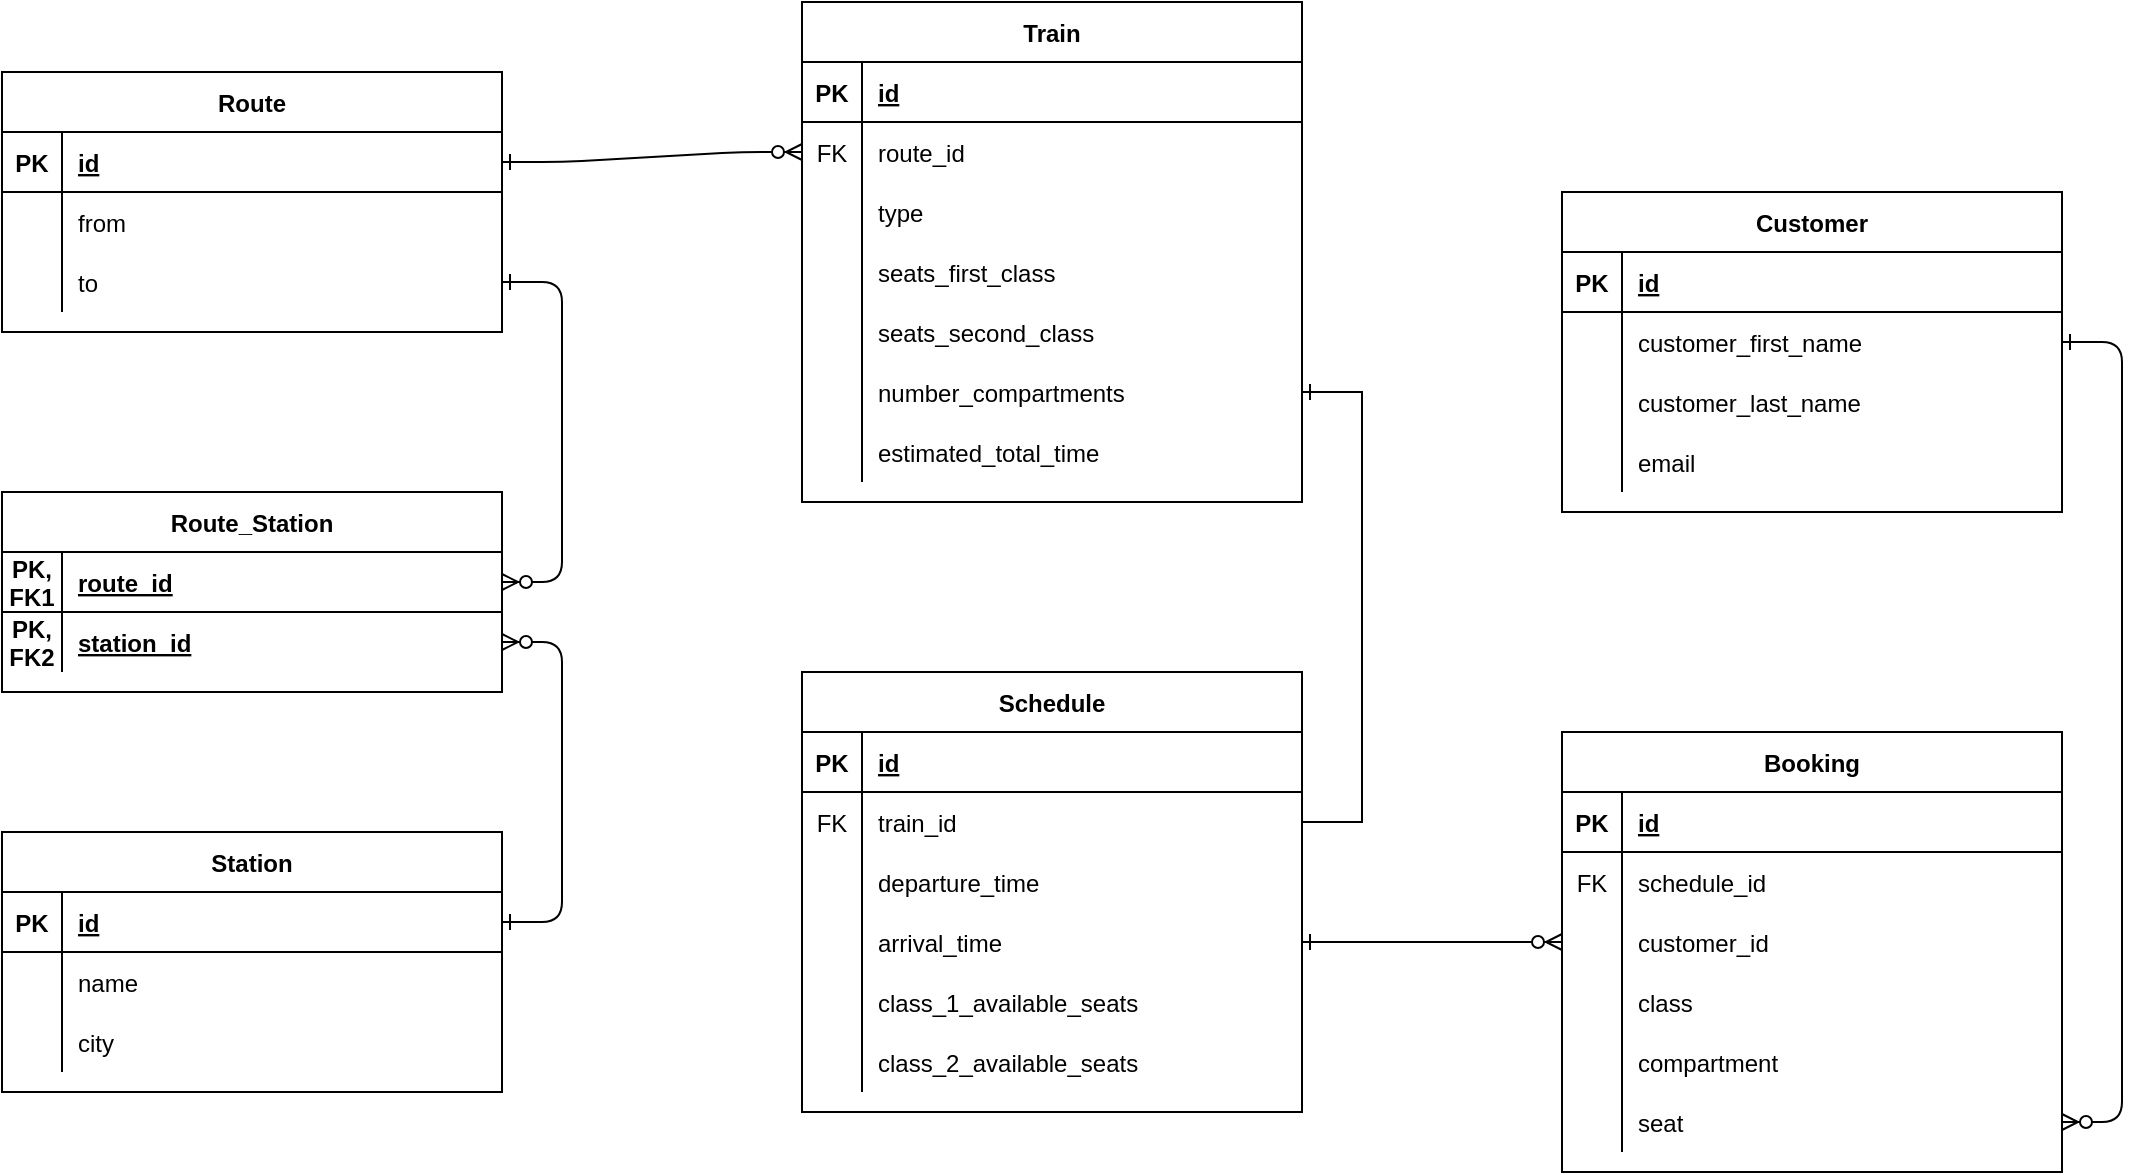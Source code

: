 <mxfile version="20.7.4" type="github">
  <diagram id="R2lEEEUBdFMjLlhIrx00" name="Page-1">
    <mxGraphModel dx="1050" dy="549" grid="1" gridSize="10" guides="1" tooltips="1" connect="1" arrows="1" fold="1" page="1" pageScale="1" pageWidth="850" pageHeight="1100" math="0" shadow="0" extFonts="Permanent Marker^https://fonts.googleapis.com/css?family=Permanent+Marker">
      <root>
        <mxCell id="0" />
        <mxCell id="1" parent="0" />
        <mxCell id="nPK6bukT2_QKHoeVYkHg-1" value="Schedule" style="shape=table;startSize=30;container=1;collapsible=1;childLayout=tableLayout;fixedRows=1;rowLines=0;fontStyle=1;align=center;resizeLast=1;" parent="1" vertex="1">
          <mxGeometry x="620" y="450" width="250" height="220" as="geometry" />
        </mxCell>
        <mxCell id="nPK6bukT2_QKHoeVYkHg-2" value="" style="shape=partialRectangle;collapsible=0;dropTarget=0;pointerEvents=0;fillColor=none;points=[[0,0.5],[1,0.5]];portConstraint=eastwest;top=0;left=0;right=0;bottom=1;" parent="nPK6bukT2_QKHoeVYkHg-1" vertex="1">
          <mxGeometry y="30" width="250" height="30" as="geometry" />
        </mxCell>
        <mxCell id="nPK6bukT2_QKHoeVYkHg-3" value="PK" style="shape=partialRectangle;overflow=hidden;connectable=0;fillColor=none;top=0;left=0;bottom=0;right=0;fontStyle=1;" parent="nPK6bukT2_QKHoeVYkHg-2" vertex="1">
          <mxGeometry width="30" height="30" as="geometry">
            <mxRectangle width="30" height="30" as="alternateBounds" />
          </mxGeometry>
        </mxCell>
        <mxCell id="nPK6bukT2_QKHoeVYkHg-4" value="id" style="shape=partialRectangle;overflow=hidden;connectable=0;fillColor=none;top=0;left=0;bottom=0;right=0;align=left;spacingLeft=6;fontStyle=5;" parent="nPK6bukT2_QKHoeVYkHg-2" vertex="1">
          <mxGeometry x="30" width="220" height="30" as="geometry">
            <mxRectangle width="220" height="30" as="alternateBounds" />
          </mxGeometry>
        </mxCell>
        <mxCell id="nPK6bukT2_QKHoeVYkHg-5" value="" style="shape=partialRectangle;collapsible=0;dropTarget=0;pointerEvents=0;fillColor=none;points=[[0,0.5],[1,0.5]];portConstraint=eastwest;top=0;left=0;right=0;bottom=0;" parent="nPK6bukT2_QKHoeVYkHg-1" vertex="1">
          <mxGeometry y="60" width="250" height="30" as="geometry" />
        </mxCell>
        <mxCell id="nPK6bukT2_QKHoeVYkHg-6" value="FK" style="shape=partialRectangle;overflow=hidden;connectable=0;fillColor=none;top=0;left=0;bottom=0;right=0;" parent="nPK6bukT2_QKHoeVYkHg-5" vertex="1">
          <mxGeometry width="30" height="30" as="geometry">
            <mxRectangle width="30" height="30" as="alternateBounds" />
          </mxGeometry>
        </mxCell>
        <mxCell id="nPK6bukT2_QKHoeVYkHg-7" value="train_id" style="shape=partialRectangle;overflow=hidden;connectable=0;fillColor=none;top=0;left=0;bottom=0;right=0;align=left;spacingLeft=6;" parent="nPK6bukT2_QKHoeVYkHg-5" vertex="1">
          <mxGeometry x="30" width="220" height="30" as="geometry">
            <mxRectangle width="220" height="30" as="alternateBounds" />
          </mxGeometry>
        </mxCell>
        <mxCell id="nPK6bukT2_QKHoeVYkHg-125" value="" style="shape=partialRectangle;collapsible=0;dropTarget=0;pointerEvents=0;fillColor=none;points=[[0,0.5],[1,0.5]];portConstraint=eastwest;top=0;left=0;right=0;bottom=0;" parent="nPK6bukT2_QKHoeVYkHg-1" vertex="1">
          <mxGeometry y="90" width="250" height="30" as="geometry" />
        </mxCell>
        <mxCell id="nPK6bukT2_QKHoeVYkHg-126" value="" style="shape=partialRectangle;overflow=hidden;connectable=0;fillColor=none;top=0;left=0;bottom=0;right=0;" parent="nPK6bukT2_QKHoeVYkHg-125" vertex="1">
          <mxGeometry width="30" height="30" as="geometry">
            <mxRectangle width="30" height="30" as="alternateBounds" />
          </mxGeometry>
        </mxCell>
        <mxCell id="nPK6bukT2_QKHoeVYkHg-127" value="departure_time" style="shape=partialRectangle;overflow=hidden;connectable=0;fillColor=none;top=0;left=0;bottom=0;right=0;align=left;spacingLeft=6;" parent="nPK6bukT2_QKHoeVYkHg-125" vertex="1">
          <mxGeometry x="30" width="220" height="30" as="geometry">
            <mxRectangle width="220" height="30" as="alternateBounds" />
          </mxGeometry>
        </mxCell>
        <mxCell id="nPK6bukT2_QKHoeVYkHg-122" value="" style="shape=partialRectangle;collapsible=0;dropTarget=0;pointerEvents=0;fillColor=none;points=[[0,0.5],[1,0.5]];portConstraint=eastwest;top=0;left=0;right=0;bottom=0;" parent="nPK6bukT2_QKHoeVYkHg-1" vertex="1">
          <mxGeometry y="120" width="250" height="30" as="geometry" />
        </mxCell>
        <mxCell id="nPK6bukT2_QKHoeVYkHg-123" value="" style="shape=partialRectangle;overflow=hidden;connectable=0;fillColor=none;top=0;left=0;bottom=0;right=0;" parent="nPK6bukT2_QKHoeVYkHg-122" vertex="1">
          <mxGeometry width="30" height="30" as="geometry">
            <mxRectangle width="30" height="30" as="alternateBounds" />
          </mxGeometry>
        </mxCell>
        <mxCell id="nPK6bukT2_QKHoeVYkHg-124" value="arrival_time" style="shape=partialRectangle;overflow=hidden;connectable=0;fillColor=none;top=0;left=0;bottom=0;right=0;align=left;spacingLeft=6;" parent="nPK6bukT2_QKHoeVYkHg-122" vertex="1">
          <mxGeometry x="30" width="220" height="30" as="geometry">
            <mxRectangle width="220" height="30" as="alternateBounds" />
          </mxGeometry>
        </mxCell>
        <mxCell id="nPK6bukT2_QKHoeVYkHg-129" value="" style="shape=partialRectangle;collapsible=0;dropTarget=0;pointerEvents=0;fillColor=none;points=[[0,0.5],[1,0.5]];portConstraint=eastwest;top=0;left=0;right=0;bottom=0;" parent="nPK6bukT2_QKHoeVYkHg-1" vertex="1">
          <mxGeometry y="150" width="250" height="30" as="geometry" />
        </mxCell>
        <mxCell id="nPK6bukT2_QKHoeVYkHg-130" value="" style="shape=partialRectangle;overflow=hidden;connectable=0;fillColor=none;top=0;left=0;bottom=0;right=0;" parent="nPK6bukT2_QKHoeVYkHg-129" vertex="1">
          <mxGeometry width="30" height="30" as="geometry">
            <mxRectangle width="30" height="30" as="alternateBounds" />
          </mxGeometry>
        </mxCell>
        <mxCell id="nPK6bukT2_QKHoeVYkHg-131" value="class_1_available_seats" style="shape=partialRectangle;overflow=hidden;connectable=0;fillColor=none;top=0;left=0;bottom=0;right=0;align=left;spacingLeft=6;" parent="nPK6bukT2_QKHoeVYkHg-129" vertex="1">
          <mxGeometry x="30" width="220" height="30" as="geometry">
            <mxRectangle width="220" height="30" as="alternateBounds" />
          </mxGeometry>
        </mxCell>
        <mxCell id="EpAUpDPQLm5lYBn9mKti-73" value="" style="shape=partialRectangle;collapsible=0;dropTarget=0;pointerEvents=0;fillColor=none;points=[[0,0.5],[1,0.5]];portConstraint=eastwest;top=0;left=0;right=0;bottom=0;" parent="nPK6bukT2_QKHoeVYkHg-1" vertex="1">
          <mxGeometry y="180" width="250" height="30" as="geometry" />
        </mxCell>
        <mxCell id="EpAUpDPQLm5lYBn9mKti-74" value="" style="shape=partialRectangle;overflow=hidden;connectable=0;fillColor=none;top=0;left=0;bottom=0;right=0;" parent="EpAUpDPQLm5lYBn9mKti-73" vertex="1">
          <mxGeometry width="30" height="30" as="geometry">
            <mxRectangle width="30" height="30" as="alternateBounds" />
          </mxGeometry>
        </mxCell>
        <mxCell id="EpAUpDPQLm5lYBn9mKti-75" value="class_2_available_seats" style="shape=partialRectangle;overflow=hidden;connectable=0;fillColor=none;top=0;left=0;bottom=0;right=0;align=left;spacingLeft=6;" parent="EpAUpDPQLm5lYBn9mKti-73" vertex="1">
          <mxGeometry x="30" width="220" height="30" as="geometry">
            <mxRectangle width="220" height="30" as="alternateBounds" />
          </mxGeometry>
        </mxCell>
        <mxCell id="nPK6bukT2_QKHoeVYkHg-21" value="Station" style="shape=table;startSize=30;container=1;collapsible=1;childLayout=tableLayout;fixedRows=1;rowLines=0;fontStyle=1;align=center;resizeLast=1;" parent="1" vertex="1">
          <mxGeometry x="220" y="530" width="250" height="130" as="geometry" />
        </mxCell>
        <mxCell id="nPK6bukT2_QKHoeVYkHg-22" value="" style="shape=partialRectangle;collapsible=0;dropTarget=0;pointerEvents=0;fillColor=none;points=[[0,0.5],[1,0.5]];portConstraint=eastwest;top=0;left=0;right=0;bottom=1;" parent="nPK6bukT2_QKHoeVYkHg-21" vertex="1">
          <mxGeometry y="30" width="250" height="30" as="geometry" />
        </mxCell>
        <mxCell id="nPK6bukT2_QKHoeVYkHg-23" value="PK" style="shape=partialRectangle;overflow=hidden;connectable=0;fillColor=none;top=0;left=0;bottom=0;right=0;fontStyle=1;" parent="nPK6bukT2_QKHoeVYkHg-22" vertex="1">
          <mxGeometry width="30" height="30" as="geometry">
            <mxRectangle width="30" height="30" as="alternateBounds" />
          </mxGeometry>
        </mxCell>
        <mxCell id="nPK6bukT2_QKHoeVYkHg-24" value="id" style="shape=partialRectangle;overflow=hidden;connectable=0;fillColor=none;top=0;left=0;bottom=0;right=0;align=left;spacingLeft=6;fontStyle=5;" parent="nPK6bukT2_QKHoeVYkHg-22" vertex="1">
          <mxGeometry x="30" width="220" height="30" as="geometry">
            <mxRectangle width="220" height="30" as="alternateBounds" />
          </mxGeometry>
        </mxCell>
        <mxCell id="nPK6bukT2_QKHoeVYkHg-25" value="" style="shape=partialRectangle;collapsible=0;dropTarget=0;pointerEvents=0;fillColor=none;points=[[0,0.5],[1,0.5]];portConstraint=eastwest;top=0;left=0;right=0;bottom=0;" parent="nPK6bukT2_QKHoeVYkHg-21" vertex="1">
          <mxGeometry y="60" width="250" height="30" as="geometry" />
        </mxCell>
        <mxCell id="nPK6bukT2_QKHoeVYkHg-26" value="" style="shape=partialRectangle;overflow=hidden;connectable=0;fillColor=none;top=0;left=0;bottom=0;right=0;" parent="nPK6bukT2_QKHoeVYkHg-25" vertex="1">
          <mxGeometry width="30" height="30" as="geometry">
            <mxRectangle width="30" height="30" as="alternateBounds" />
          </mxGeometry>
        </mxCell>
        <mxCell id="nPK6bukT2_QKHoeVYkHg-27" value="name" style="shape=partialRectangle;overflow=hidden;connectable=0;fillColor=none;top=0;left=0;bottom=0;right=0;align=left;spacingLeft=6;" parent="nPK6bukT2_QKHoeVYkHg-25" vertex="1">
          <mxGeometry x="30" width="220" height="30" as="geometry">
            <mxRectangle width="220" height="30" as="alternateBounds" />
          </mxGeometry>
        </mxCell>
        <mxCell id="nPK6bukT2_QKHoeVYkHg-106" value="" style="shape=partialRectangle;collapsible=0;dropTarget=0;pointerEvents=0;fillColor=none;points=[[0,0.5],[1,0.5]];portConstraint=eastwest;top=0;left=0;right=0;bottom=0;" parent="nPK6bukT2_QKHoeVYkHg-21" vertex="1">
          <mxGeometry y="90" width="250" height="30" as="geometry" />
        </mxCell>
        <mxCell id="nPK6bukT2_QKHoeVYkHg-107" value="" style="shape=partialRectangle;overflow=hidden;connectable=0;fillColor=none;top=0;left=0;bottom=0;right=0;" parent="nPK6bukT2_QKHoeVYkHg-106" vertex="1">
          <mxGeometry width="30" height="30" as="geometry">
            <mxRectangle width="30" height="30" as="alternateBounds" />
          </mxGeometry>
        </mxCell>
        <mxCell id="nPK6bukT2_QKHoeVYkHg-108" value="city" style="shape=partialRectangle;overflow=hidden;connectable=0;fillColor=none;top=0;left=0;bottom=0;right=0;align=left;spacingLeft=6;" parent="nPK6bukT2_QKHoeVYkHg-106" vertex="1">
          <mxGeometry x="30" width="220" height="30" as="geometry">
            <mxRectangle width="220" height="30" as="alternateBounds" />
          </mxGeometry>
        </mxCell>
        <mxCell id="nPK6bukT2_QKHoeVYkHg-35" value="Route" style="shape=table;startSize=30;container=1;collapsible=1;childLayout=tableLayout;fixedRows=1;rowLines=0;fontStyle=1;align=center;resizeLast=1;" parent="1" vertex="1">
          <mxGeometry x="220" y="150" width="250" height="130" as="geometry" />
        </mxCell>
        <mxCell id="nPK6bukT2_QKHoeVYkHg-36" value="" style="shape=partialRectangle;collapsible=0;dropTarget=0;pointerEvents=0;fillColor=none;points=[[0,0.5],[1,0.5]];portConstraint=eastwest;top=0;left=0;right=0;bottom=1;" parent="nPK6bukT2_QKHoeVYkHg-35" vertex="1">
          <mxGeometry y="30" width="250" height="30" as="geometry" />
        </mxCell>
        <mxCell id="nPK6bukT2_QKHoeVYkHg-37" value="PK" style="shape=partialRectangle;overflow=hidden;connectable=0;fillColor=none;top=0;left=0;bottom=0;right=0;fontStyle=1;" parent="nPK6bukT2_QKHoeVYkHg-36" vertex="1">
          <mxGeometry width="30" height="30" as="geometry">
            <mxRectangle width="30" height="30" as="alternateBounds" />
          </mxGeometry>
        </mxCell>
        <mxCell id="nPK6bukT2_QKHoeVYkHg-38" value="id" style="shape=partialRectangle;overflow=hidden;connectable=0;fillColor=none;top=0;left=0;bottom=0;right=0;align=left;spacingLeft=6;fontStyle=5;" parent="nPK6bukT2_QKHoeVYkHg-36" vertex="1">
          <mxGeometry x="30" width="220" height="30" as="geometry">
            <mxRectangle width="220" height="30" as="alternateBounds" />
          </mxGeometry>
        </mxCell>
        <mxCell id="nPK6bukT2_QKHoeVYkHg-39" value="" style="shape=partialRectangle;collapsible=0;dropTarget=0;pointerEvents=0;fillColor=none;points=[[0,0.5],[1,0.5]];portConstraint=eastwest;top=0;left=0;right=0;bottom=0;" parent="nPK6bukT2_QKHoeVYkHg-35" vertex="1">
          <mxGeometry y="60" width="250" height="30" as="geometry" />
        </mxCell>
        <mxCell id="nPK6bukT2_QKHoeVYkHg-40" value="" style="shape=partialRectangle;overflow=hidden;connectable=0;fillColor=none;top=0;left=0;bottom=0;right=0;" parent="nPK6bukT2_QKHoeVYkHg-39" vertex="1">
          <mxGeometry width="30" height="30" as="geometry">
            <mxRectangle width="30" height="30" as="alternateBounds" />
          </mxGeometry>
        </mxCell>
        <mxCell id="nPK6bukT2_QKHoeVYkHg-41" value="from" style="shape=partialRectangle;overflow=hidden;connectable=0;fillColor=none;top=0;left=0;bottom=0;right=0;align=left;spacingLeft=6;" parent="nPK6bukT2_QKHoeVYkHg-39" vertex="1">
          <mxGeometry x="30" width="220" height="30" as="geometry">
            <mxRectangle width="220" height="30" as="alternateBounds" />
          </mxGeometry>
        </mxCell>
        <mxCell id="nPK6bukT2_QKHoeVYkHg-71" value="" style="shape=partialRectangle;collapsible=0;dropTarget=0;pointerEvents=0;fillColor=none;points=[[0,0.5],[1,0.5]];portConstraint=eastwest;top=0;left=0;right=0;bottom=0;" parent="nPK6bukT2_QKHoeVYkHg-35" vertex="1">
          <mxGeometry y="90" width="250" height="30" as="geometry" />
        </mxCell>
        <mxCell id="nPK6bukT2_QKHoeVYkHg-72" value="" style="shape=partialRectangle;overflow=hidden;connectable=0;fillColor=none;top=0;left=0;bottom=0;right=0;" parent="nPK6bukT2_QKHoeVYkHg-71" vertex="1">
          <mxGeometry width="30" height="30" as="geometry">
            <mxRectangle width="30" height="30" as="alternateBounds" />
          </mxGeometry>
        </mxCell>
        <mxCell id="nPK6bukT2_QKHoeVYkHg-73" value="to" style="shape=partialRectangle;overflow=hidden;connectable=0;fillColor=none;top=0;left=0;bottom=0;right=0;align=left;spacingLeft=6;" parent="nPK6bukT2_QKHoeVYkHg-71" vertex="1">
          <mxGeometry x="30" width="220" height="30" as="geometry">
            <mxRectangle width="220" height="30" as="alternateBounds" />
          </mxGeometry>
        </mxCell>
        <mxCell id="nPK6bukT2_QKHoeVYkHg-49" value="" style="edgeStyle=entityRelationEdgeStyle;endArrow=ERzeroToMany;startArrow=ERone;endFill=1;startFill=0;entryX=0;entryY=0.5;entryDx=0;entryDy=0;exitX=1;exitY=0.5;exitDx=0;exitDy=0;" parent="1" source="nPK6bukT2_QKHoeVYkHg-36" target="nPK6bukT2_QKHoeVYkHg-91" edge="1">
          <mxGeometry x="-0.455" y="59" width="100" height="100" relative="1" as="geometry">
            <mxPoint x="440" y="270" as="sourcePoint" />
            <mxPoint x="600" y="205" as="targetPoint" />
            <mxPoint x="-27" y="-20" as="offset" />
          </mxGeometry>
        </mxCell>
        <mxCell id="nPK6bukT2_QKHoeVYkHg-50" value="" style="edgeStyle=entityRelationEdgeStyle;endArrow=ERzeroToMany;startArrow=ERone;endFill=1;startFill=0;entryX=1;entryY=0.5;entryDx=0;entryDy=0;exitX=1;exitY=0.5;exitDx=0;exitDy=0;" parent="1" source="nPK6bukT2_QKHoeVYkHg-71" target="nPK6bukT2_QKHoeVYkHg-52" edge="1">
          <mxGeometry x="-0.455" y="59" width="100" height="100" relative="1" as="geometry">
            <mxPoint x="530" y="270" as="sourcePoint" />
            <mxPoint x="510" y="340" as="targetPoint" />
            <mxPoint x="-27" y="-20" as="offset" />
          </mxGeometry>
        </mxCell>
        <mxCell id="nPK6bukT2_QKHoeVYkHg-51" value="Route_Station" style="shape=table;startSize=30;container=1;collapsible=1;childLayout=tableLayout;fixedRows=1;rowLines=0;fontStyle=1;align=center;resizeLast=1;" parent="1" vertex="1">
          <mxGeometry x="220" y="360" width="250" height="100" as="geometry" />
        </mxCell>
        <mxCell id="nPK6bukT2_QKHoeVYkHg-52" value="" style="shape=partialRectangle;collapsible=0;dropTarget=0;pointerEvents=0;fillColor=none;points=[[0,0.5],[1,0.5]];portConstraint=eastwest;top=0;left=0;right=0;bottom=1;" parent="nPK6bukT2_QKHoeVYkHg-51" vertex="1">
          <mxGeometry y="30" width="250" height="30" as="geometry" />
        </mxCell>
        <mxCell id="nPK6bukT2_QKHoeVYkHg-53" value="PK,&#xa;FK1" style="shape=partialRectangle;overflow=hidden;connectable=0;fillColor=none;top=0;left=0;bottom=0;right=0;fontStyle=1;" parent="nPK6bukT2_QKHoeVYkHg-52" vertex="1">
          <mxGeometry width="30" height="30" as="geometry">
            <mxRectangle width="30" height="30" as="alternateBounds" />
          </mxGeometry>
        </mxCell>
        <mxCell id="nPK6bukT2_QKHoeVYkHg-54" value="route_id" style="shape=partialRectangle;overflow=hidden;connectable=0;fillColor=none;top=0;left=0;bottom=0;right=0;align=left;spacingLeft=6;fontStyle=5;" parent="nPK6bukT2_QKHoeVYkHg-52" vertex="1">
          <mxGeometry x="30" width="220" height="30" as="geometry">
            <mxRectangle width="220" height="30" as="alternateBounds" />
          </mxGeometry>
        </mxCell>
        <mxCell id="nPK6bukT2_QKHoeVYkHg-55" value="" style="shape=partialRectangle;collapsible=0;dropTarget=0;pointerEvents=0;fillColor=none;points=[[0,0.5],[1,0.5]];portConstraint=eastwest;top=0;left=0;right=0;bottom=0;" parent="nPK6bukT2_QKHoeVYkHg-51" vertex="1">
          <mxGeometry y="60" width="250" height="30" as="geometry" />
        </mxCell>
        <mxCell id="nPK6bukT2_QKHoeVYkHg-56" value="PK,&#xa;FK2" style="shape=partialRectangle;overflow=hidden;connectable=0;fillColor=none;top=0;left=0;bottom=0;right=0;fontStyle=1" parent="nPK6bukT2_QKHoeVYkHg-55" vertex="1">
          <mxGeometry width="30" height="30" as="geometry">
            <mxRectangle width="30" height="30" as="alternateBounds" />
          </mxGeometry>
        </mxCell>
        <mxCell id="nPK6bukT2_QKHoeVYkHg-57" value="station_id" style="shape=partialRectangle;overflow=hidden;connectable=0;fillColor=none;top=0;left=0;bottom=0;right=0;align=left;spacingLeft=6;fontStyle=5" parent="nPK6bukT2_QKHoeVYkHg-55" vertex="1">
          <mxGeometry x="30" width="220" height="30" as="geometry">
            <mxRectangle width="220" height="30" as="alternateBounds" />
          </mxGeometry>
        </mxCell>
        <mxCell id="nPK6bukT2_QKHoeVYkHg-59" value="" style="edgeStyle=entityRelationEdgeStyle;endArrow=ERzeroToMany;startArrow=ERone;endFill=1;startFill=0;exitX=1;exitY=0.5;exitDx=0;exitDy=0;entryX=1;entryY=0.5;entryDx=0;entryDy=0;" parent="1" source="nPK6bukT2_QKHoeVYkHg-22" target="nPK6bukT2_QKHoeVYkHg-55" edge="1">
          <mxGeometry x="-0.455" y="59" width="100" height="100" relative="1" as="geometry">
            <mxPoint x="480" y="245" as="sourcePoint" />
            <mxPoint x="480" y="415" as="targetPoint" />
            <mxPoint x="-27" y="-20" as="offset" />
          </mxGeometry>
        </mxCell>
        <mxCell id="nPK6bukT2_QKHoeVYkHg-62" value="Booking" style="shape=table;startSize=30;container=1;collapsible=1;childLayout=tableLayout;fixedRows=1;rowLines=0;fontStyle=1;align=center;resizeLast=1;" parent="1" vertex="1">
          <mxGeometry x="1000" y="480" width="250" height="220" as="geometry" />
        </mxCell>
        <mxCell id="nPK6bukT2_QKHoeVYkHg-63" value="" style="shape=partialRectangle;collapsible=0;dropTarget=0;pointerEvents=0;fillColor=none;points=[[0,0.5],[1,0.5]];portConstraint=eastwest;top=0;left=0;right=0;bottom=1;" parent="nPK6bukT2_QKHoeVYkHg-62" vertex="1">
          <mxGeometry y="30" width="250" height="30" as="geometry" />
        </mxCell>
        <mxCell id="nPK6bukT2_QKHoeVYkHg-64" value="PK" style="shape=partialRectangle;overflow=hidden;connectable=0;fillColor=none;top=0;left=0;bottom=0;right=0;fontStyle=1;" parent="nPK6bukT2_QKHoeVYkHg-63" vertex="1">
          <mxGeometry width="30" height="30" as="geometry">
            <mxRectangle width="30" height="30" as="alternateBounds" />
          </mxGeometry>
        </mxCell>
        <mxCell id="nPK6bukT2_QKHoeVYkHg-65" value="id" style="shape=partialRectangle;overflow=hidden;connectable=0;fillColor=none;top=0;left=0;bottom=0;right=0;align=left;spacingLeft=6;fontStyle=5;" parent="nPK6bukT2_QKHoeVYkHg-63" vertex="1">
          <mxGeometry x="30" width="220" height="30" as="geometry">
            <mxRectangle width="220" height="30" as="alternateBounds" />
          </mxGeometry>
        </mxCell>
        <mxCell id="nPK6bukT2_QKHoeVYkHg-66" value="" style="shape=partialRectangle;collapsible=0;dropTarget=0;pointerEvents=0;fillColor=none;points=[[0,0.5],[1,0.5]];portConstraint=eastwest;top=0;left=0;right=0;bottom=0;" parent="nPK6bukT2_QKHoeVYkHg-62" vertex="1">
          <mxGeometry y="60" width="250" height="30" as="geometry" />
        </mxCell>
        <mxCell id="nPK6bukT2_QKHoeVYkHg-67" value="FK" style="shape=partialRectangle;overflow=hidden;connectable=0;fillColor=none;top=0;left=0;bottom=0;right=0;" parent="nPK6bukT2_QKHoeVYkHg-66" vertex="1">
          <mxGeometry width="30" height="30" as="geometry">
            <mxRectangle width="30" height="30" as="alternateBounds" />
          </mxGeometry>
        </mxCell>
        <mxCell id="nPK6bukT2_QKHoeVYkHg-68" value="schedule_id" style="shape=partialRectangle;overflow=hidden;connectable=0;fillColor=none;top=0;left=0;bottom=0;right=0;align=left;spacingLeft=6;" parent="nPK6bukT2_QKHoeVYkHg-66" vertex="1">
          <mxGeometry x="30" width="220" height="30" as="geometry">
            <mxRectangle width="220" height="30" as="alternateBounds" />
          </mxGeometry>
        </mxCell>
        <mxCell id="EpAUpDPQLm5lYBn9mKti-7" value="" style="shape=partialRectangle;collapsible=0;dropTarget=0;pointerEvents=0;fillColor=none;points=[[0,0.5],[1,0.5]];portConstraint=eastwest;top=0;left=0;right=0;bottom=0;" parent="nPK6bukT2_QKHoeVYkHg-62" vertex="1">
          <mxGeometry y="90" width="250" height="30" as="geometry" />
        </mxCell>
        <mxCell id="EpAUpDPQLm5lYBn9mKti-8" value="" style="shape=partialRectangle;overflow=hidden;connectable=0;fillColor=none;top=0;left=0;bottom=0;right=0;" parent="EpAUpDPQLm5lYBn9mKti-7" vertex="1">
          <mxGeometry width="30" height="30" as="geometry">
            <mxRectangle width="30" height="30" as="alternateBounds" />
          </mxGeometry>
        </mxCell>
        <mxCell id="EpAUpDPQLm5lYBn9mKti-9" value="customer_id" style="shape=partialRectangle;overflow=hidden;connectable=0;fillColor=none;top=0;left=0;bottom=0;right=0;align=left;spacingLeft=6;" parent="EpAUpDPQLm5lYBn9mKti-7" vertex="1">
          <mxGeometry x="30" width="220" height="30" as="geometry">
            <mxRectangle width="220" height="30" as="alternateBounds" />
          </mxGeometry>
        </mxCell>
        <mxCell id="EpAUpDPQLm5lYBn9mKti-99" value="" style="shape=partialRectangle;collapsible=0;dropTarget=0;pointerEvents=0;fillColor=none;points=[[0,0.5],[1,0.5]];portConstraint=eastwest;top=0;left=0;right=0;bottom=0;" parent="nPK6bukT2_QKHoeVYkHg-62" vertex="1">
          <mxGeometry y="120" width="250" height="30" as="geometry" />
        </mxCell>
        <mxCell id="EpAUpDPQLm5lYBn9mKti-100" value="" style="shape=partialRectangle;overflow=hidden;connectable=0;fillColor=none;top=0;left=0;bottom=0;right=0;" parent="EpAUpDPQLm5lYBn9mKti-99" vertex="1">
          <mxGeometry width="30" height="30" as="geometry">
            <mxRectangle width="30" height="30" as="alternateBounds" />
          </mxGeometry>
        </mxCell>
        <mxCell id="EpAUpDPQLm5lYBn9mKti-101" value="class" style="shape=partialRectangle;overflow=hidden;connectable=0;fillColor=none;top=0;left=0;bottom=0;right=0;align=left;spacingLeft=6;" parent="EpAUpDPQLm5lYBn9mKti-99" vertex="1">
          <mxGeometry x="30" width="220" height="30" as="geometry">
            <mxRectangle width="220" height="30" as="alternateBounds" />
          </mxGeometry>
        </mxCell>
        <mxCell id="EpAUpDPQLm5lYBn9mKti-14" value="" style="shape=partialRectangle;collapsible=0;dropTarget=0;pointerEvents=0;fillColor=none;points=[[0,0.5],[1,0.5]];portConstraint=eastwest;top=0;left=0;right=0;bottom=0;" parent="nPK6bukT2_QKHoeVYkHg-62" vertex="1">
          <mxGeometry y="150" width="250" height="30" as="geometry" />
        </mxCell>
        <mxCell id="EpAUpDPQLm5lYBn9mKti-15" value="" style="shape=partialRectangle;overflow=hidden;connectable=0;fillColor=none;top=0;left=0;bottom=0;right=0;" parent="EpAUpDPQLm5lYBn9mKti-14" vertex="1">
          <mxGeometry width="30" height="30" as="geometry">
            <mxRectangle width="30" height="30" as="alternateBounds" />
          </mxGeometry>
        </mxCell>
        <mxCell id="EpAUpDPQLm5lYBn9mKti-16" value="compartment" style="shape=partialRectangle;overflow=hidden;connectable=0;fillColor=none;top=0;left=0;bottom=0;right=0;align=left;spacingLeft=6;" parent="EpAUpDPQLm5lYBn9mKti-14" vertex="1">
          <mxGeometry x="30" width="220" height="30" as="geometry">
            <mxRectangle width="220" height="30" as="alternateBounds" />
          </mxGeometry>
        </mxCell>
        <mxCell id="EpAUpDPQLm5lYBn9mKti-10" value="" style="shape=partialRectangle;collapsible=0;dropTarget=0;pointerEvents=0;fillColor=none;points=[[0,0.5],[1,0.5]];portConstraint=eastwest;top=0;left=0;right=0;bottom=0;" parent="nPK6bukT2_QKHoeVYkHg-62" vertex="1">
          <mxGeometry y="180" width="250" height="30" as="geometry" />
        </mxCell>
        <mxCell id="EpAUpDPQLm5lYBn9mKti-11" value="" style="shape=partialRectangle;overflow=hidden;connectable=0;fillColor=none;top=0;left=0;bottom=0;right=0;" parent="EpAUpDPQLm5lYBn9mKti-10" vertex="1">
          <mxGeometry width="30" height="30" as="geometry">
            <mxRectangle width="30" height="30" as="alternateBounds" />
          </mxGeometry>
        </mxCell>
        <mxCell id="EpAUpDPQLm5lYBn9mKti-12" value="seat" style="shape=partialRectangle;overflow=hidden;connectable=0;fillColor=none;top=0;left=0;bottom=0;right=0;align=left;spacingLeft=6;" parent="EpAUpDPQLm5lYBn9mKti-10" vertex="1">
          <mxGeometry x="30" width="220" height="30" as="geometry">
            <mxRectangle width="220" height="30" as="alternateBounds" />
          </mxGeometry>
        </mxCell>
        <mxCell id="nPK6bukT2_QKHoeVYkHg-70" value="" style="edgeStyle=entityRelationEdgeStyle;fontSize=12;html=1;endArrow=ERone;endFill=1;rounded=0;entryX=1;entryY=0.5;entryDx=0;entryDy=0;exitX=1;exitY=0.5;exitDx=0;exitDy=0;" parent="1" source="nPK6bukT2_QKHoeVYkHg-5" target="nPK6bukT2_QKHoeVYkHg-103" edge="1">
          <mxGeometry width="100" height="100" relative="1" as="geometry">
            <mxPoint x="970" y="930" as="sourcePoint" />
            <mxPoint x="1025" y="865" as="targetPoint" />
          </mxGeometry>
        </mxCell>
        <mxCell id="nPK6bukT2_QKHoeVYkHg-87" value="Train" style="shape=table;startSize=30;container=1;collapsible=1;childLayout=tableLayout;fixedRows=1;rowLines=0;fontStyle=1;align=center;resizeLast=1;" parent="1" vertex="1">
          <mxGeometry x="620" y="115" width="250" height="250" as="geometry" />
        </mxCell>
        <mxCell id="nPK6bukT2_QKHoeVYkHg-88" value="" style="shape=partialRectangle;collapsible=0;dropTarget=0;pointerEvents=0;fillColor=none;points=[[0,0.5],[1,0.5]];portConstraint=eastwest;top=0;left=0;right=0;bottom=1;" parent="nPK6bukT2_QKHoeVYkHg-87" vertex="1">
          <mxGeometry y="30" width="250" height="30" as="geometry" />
        </mxCell>
        <mxCell id="nPK6bukT2_QKHoeVYkHg-89" value="PK" style="shape=partialRectangle;overflow=hidden;connectable=0;fillColor=none;top=0;left=0;bottom=0;right=0;fontStyle=1;" parent="nPK6bukT2_QKHoeVYkHg-88" vertex="1">
          <mxGeometry width="30" height="30" as="geometry">
            <mxRectangle width="30" height="30" as="alternateBounds" />
          </mxGeometry>
        </mxCell>
        <mxCell id="nPK6bukT2_QKHoeVYkHg-90" value="id" style="shape=partialRectangle;overflow=hidden;connectable=0;fillColor=none;top=0;left=0;bottom=0;right=0;align=left;spacingLeft=6;fontStyle=5;" parent="nPK6bukT2_QKHoeVYkHg-88" vertex="1">
          <mxGeometry x="30" width="220" height="30" as="geometry">
            <mxRectangle width="220" height="30" as="alternateBounds" />
          </mxGeometry>
        </mxCell>
        <mxCell id="nPK6bukT2_QKHoeVYkHg-91" value="" style="shape=partialRectangle;collapsible=0;dropTarget=0;pointerEvents=0;fillColor=none;points=[[0,0.5],[1,0.5]];portConstraint=eastwest;top=0;left=0;right=0;bottom=0;" parent="nPK6bukT2_QKHoeVYkHg-87" vertex="1">
          <mxGeometry y="60" width="250" height="30" as="geometry" />
        </mxCell>
        <mxCell id="nPK6bukT2_QKHoeVYkHg-92" value="FK" style="shape=partialRectangle;overflow=hidden;connectable=0;fillColor=none;top=0;left=0;bottom=0;right=0;" parent="nPK6bukT2_QKHoeVYkHg-91" vertex="1">
          <mxGeometry width="30" height="30" as="geometry">
            <mxRectangle width="30" height="30" as="alternateBounds" />
          </mxGeometry>
        </mxCell>
        <mxCell id="nPK6bukT2_QKHoeVYkHg-93" value="route_id" style="shape=partialRectangle;overflow=hidden;connectable=0;fillColor=none;top=0;left=0;bottom=0;right=0;align=left;spacingLeft=6;" parent="nPK6bukT2_QKHoeVYkHg-91" vertex="1">
          <mxGeometry x="30" width="220" height="30" as="geometry">
            <mxRectangle width="220" height="30" as="alternateBounds" />
          </mxGeometry>
        </mxCell>
        <mxCell id="nPK6bukT2_QKHoeVYkHg-109" value="" style="shape=partialRectangle;collapsible=0;dropTarget=0;pointerEvents=0;fillColor=none;points=[[0,0.5],[1,0.5]];portConstraint=eastwest;top=0;left=0;right=0;bottom=0;" parent="nPK6bukT2_QKHoeVYkHg-87" vertex="1">
          <mxGeometry y="90" width="250" height="30" as="geometry" />
        </mxCell>
        <mxCell id="nPK6bukT2_QKHoeVYkHg-110" value="" style="shape=partialRectangle;overflow=hidden;connectable=0;fillColor=none;top=0;left=0;bottom=0;right=0;" parent="nPK6bukT2_QKHoeVYkHg-109" vertex="1">
          <mxGeometry width="30" height="30" as="geometry">
            <mxRectangle width="30" height="30" as="alternateBounds" />
          </mxGeometry>
        </mxCell>
        <mxCell id="nPK6bukT2_QKHoeVYkHg-111" value="type" style="shape=partialRectangle;overflow=hidden;connectable=0;fillColor=none;top=0;left=0;bottom=0;right=0;align=left;spacingLeft=6;" parent="nPK6bukT2_QKHoeVYkHg-109" vertex="1">
          <mxGeometry x="30" width="220" height="30" as="geometry">
            <mxRectangle width="220" height="30" as="alternateBounds" />
          </mxGeometry>
        </mxCell>
        <mxCell id="nPK6bukT2_QKHoeVYkHg-97" value="" style="shape=partialRectangle;collapsible=0;dropTarget=0;pointerEvents=0;fillColor=none;points=[[0,0.5],[1,0.5]];portConstraint=eastwest;top=0;left=0;right=0;bottom=0;" parent="nPK6bukT2_QKHoeVYkHg-87" vertex="1">
          <mxGeometry y="120" width="250" height="30" as="geometry" />
        </mxCell>
        <mxCell id="nPK6bukT2_QKHoeVYkHg-98" value="" style="shape=partialRectangle;overflow=hidden;connectable=0;fillColor=none;top=0;left=0;bottom=0;right=0;" parent="nPK6bukT2_QKHoeVYkHg-97" vertex="1">
          <mxGeometry width="30" height="30" as="geometry">
            <mxRectangle width="30" height="30" as="alternateBounds" />
          </mxGeometry>
        </mxCell>
        <mxCell id="nPK6bukT2_QKHoeVYkHg-99" value="seats_first_class" style="shape=partialRectangle;overflow=hidden;connectable=0;fillColor=none;top=0;left=0;bottom=0;right=0;align=left;spacingLeft=6;" parent="nPK6bukT2_QKHoeVYkHg-97" vertex="1">
          <mxGeometry x="30" width="220" height="30" as="geometry">
            <mxRectangle width="220" height="30" as="alternateBounds" />
          </mxGeometry>
        </mxCell>
        <mxCell id="nPK6bukT2_QKHoeVYkHg-100" value="" style="shape=partialRectangle;collapsible=0;dropTarget=0;pointerEvents=0;fillColor=none;points=[[0,0.5],[1,0.5]];portConstraint=eastwest;top=0;left=0;right=0;bottom=0;" parent="nPK6bukT2_QKHoeVYkHg-87" vertex="1">
          <mxGeometry y="150" width="250" height="30" as="geometry" />
        </mxCell>
        <mxCell id="nPK6bukT2_QKHoeVYkHg-101" value="" style="shape=partialRectangle;overflow=hidden;connectable=0;fillColor=none;top=0;left=0;bottom=0;right=0;" parent="nPK6bukT2_QKHoeVYkHg-100" vertex="1">
          <mxGeometry width="30" height="30" as="geometry">
            <mxRectangle width="30" height="30" as="alternateBounds" />
          </mxGeometry>
        </mxCell>
        <mxCell id="nPK6bukT2_QKHoeVYkHg-102" value="seats_second_class" style="shape=partialRectangle;overflow=hidden;connectable=0;fillColor=none;top=0;left=0;bottom=0;right=0;align=left;spacingLeft=6;" parent="nPK6bukT2_QKHoeVYkHg-100" vertex="1">
          <mxGeometry x="30" width="220" height="30" as="geometry">
            <mxRectangle width="220" height="30" as="alternateBounds" />
          </mxGeometry>
        </mxCell>
        <mxCell id="nPK6bukT2_QKHoeVYkHg-103" value="" style="shape=partialRectangle;collapsible=0;dropTarget=0;pointerEvents=0;fillColor=none;points=[[0,0.5],[1,0.5]];portConstraint=eastwest;top=0;left=0;right=0;bottom=0;" parent="nPK6bukT2_QKHoeVYkHg-87" vertex="1">
          <mxGeometry y="180" width="250" height="30" as="geometry" />
        </mxCell>
        <mxCell id="nPK6bukT2_QKHoeVYkHg-104" value="" style="shape=partialRectangle;overflow=hidden;connectable=0;fillColor=none;top=0;left=0;bottom=0;right=0;" parent="nPK6bukT2_QKHoeVYkHg-103" vertex="1">
          <mxGeometry width="30" height="30" as="geometry">
            <mxRectangle width="30" height="30" as="alternateBounds" />
          </mxGeometry>
        </mxCell>
        <mxCell id="nPK6bukT2_QKHoeVYkHg-105" value="number_compartments" style="shape=partialRectangle;overflow=hidden;connectable=0;fillColor=none;top=0;left=0;bottom=0;right=0;align=left;spacingLeft=6;" parent="nPK6bukT2_QKHoeVYkHg-103" vertex="1">
          <mxGeometry x="30" width="220" height="30" as="geometry">
            <mxRectangle width="220" height="30" as="alternateBounds" />
          </mxGeometry>
        </mxCell>
        <mxCell id="nPK6bukT2_QKHoeVYkHg-112" value="" style="shape=partialRectangle;collapsible=0;dropTarget=0;pointerEvents=0;fillColor=none;points=[[0,0.5],[1,0.5]];portConstraint=eastwest;top=0;left=0;right=0;bottom=0;" parent="nPK6bukT2_QKHoeVYkHg-87" vertex="1">
          <mxGeometry y="210" width="250" height="30" as="geometry" />
        </mxCell>
        <mxCell id="nPK6bukT2_QKHoeVYkHg-113" value="" style="shape=partialRectangle;overflow=hidden;connectable=0;fillColor=none;top=0;left=0;bottom=0;right=0;" parent="nPK6bukT2_QKHoeVYkHg-112" vertex="1">
          <mxGeometry width="30" height="30" as="geometry">
            <mxRectangle width="30" height="30" as="alternateBounds" />
          </mxGeometry>
        </mxCell>
        <mxCell id="nPK6bukT2_QKHoeVYkHg-114" value="estimated_total_time" style="shape=partialRectangle;overflow=hidden;connectable=0;fillColor=none;top=0;left=0;bottom=0;right=0;align=left;spacingLeft=6;" parent="nPK6bukT2_QKHoeVYkHg-112" vertex="1">
          <mxGeometry x="30" width="220" height="30" as="geometry">
            <mxRectangle width="220" height="30" as="alternateBounds" />
          </mxGeometry>
        </mxCell>
        <mxCell id="EpAUpDPQLm5lYBn9mKti-13" value="" style="edgeStyle=entityRelationEdgeStyle;endArrow=ERzeroToMany;startArrow=ERone;endFill=1;startFill=0;exitX=1;exitY=0.5;exitDx=0;exitDy=0;entryX=0;entryY=0.5;entryDx=0;entryDy=0;" parent="1" source="nPK6bukT2_QKHoeVYkHg-122" target="EpAUpDPQLm5lYBn9mKti-7" edge="1">
          <mxGeometry x="-0.455" y="59" width="100" height="100" relative="1" as="geometry">
            <mxPoint x="1020" y="565" as="sourcePoint" />
            <mxPoint x="880" y="595" as="targetPoint" />
            <mxPoint x="-27" y="-20" as="offset" />
          </mxGeometry>
        </mxCell>
        <mxCell id="EpAUpDPQLm5lYBn9mKti-76" value="Customer" style="shape=table;startSize=30;container=1;collapsible=1;childLayout=tableLayout;fixedRows=1;rowLines=0;fontStyle=1;align=center;resizeLast=1;" parent="1" vertex="1">
          <mxGeometry x="1000" y="210" width="250" height="160" as="geometry" />
        </mxCell>
        <mxCell id="EpAUpDPQLm5lYBn9mKti-77" value="" style="shape=partialRectangle;collapsible=0;dropTarget=0;pointerEvents=0;fillColor=none;points=[[0,0.5],[1,0.5]];portConstraint=eastwest;top=0;left=0;right=0;bottom=1;" parent="EpAUpDPQLm5lYBn9mKti-76" vertex="1">
          <mxGeometry y="30" width="250" height="30" as="geometry" />
        </mxCell>
        <mxCell id="EpAUpDPQLm5lYBn9mKti-78" value="PK" style="shape=partialRectangle;overflow=hidden;connectable=0;fillColor=none;top=0;left=0;bottom=0;right=0;fontStyle=1;" parent="EpAUpDPQLm5lYBn9mKti-77" vertex="1">
          <mxGeometry width="30" height="30" as="geometry">
            <mxRectangle width="30" height="30" as="alternateBounds" />
          </mxGeometry>
        </mxCell>
        <mxCell id="EpAUpDPQLm5lYBn9mKti-79" value="id" style="shape=partialRectangle;overflow=hidden;connectable=0;fillColor=none;top=0;left=0;bottom=0;right=0;align=left;spacingLeft=6;fontStyle=5;" parent="EpAUpDPQLm5lYBn9mKti-77" vertex="1">
          <mxGeometry x="30" width="220" height="30" as="geometry">
            <mxRectangle width="220" height="30" as="alternateBounds" />
          </mxGeometry>
        </mxCell>
        <mxCell id="EpAUpDPQLm5lYBn9mKti-83" value="" style="shape=partialRectangle;collapsible=0;dropTarget=0;pointerEvents=0;fillColor=none;points=[[0,0.5],[1,0.5]];portConstraint=eastwest;top=0;left=0;right=0;bottom=0;" parent="EpAUpDPQLm5lYBn9mKti-76" vertex="1">
          <mxGeometry y="60" width="250" height="30" as="geometry" />
        </mxCell>
        <mxCell id="EpAUpDPQLm5lYBn9mKti-84" value="" style="shape=partialRectangle;overflow=hidden;connectable=0;fillColor=none;top=0;left=0;bottom=0;right=0;" parent="EpAUpDPQLm5lYBn9mKti-83" vertex="1">
          <mxGeometry width="30" height="30" as="geometry">
            <mxRectangle width="30" height="30" as="alternateBounds" />
          </mxGeometry>
        </mxCell>
        <mxCell id="EpAUpDPQLm5lYBn9mKti-85" value="customer_first_name" style="shape=partialRectangle;overflow=hidden;connectable=0;fillColor=none;top=0;left=0;bottom=0;right=0;align=left;spacingLeft=6;" parent="EpAUpDPQLm5lYBn9mKti-83" vertex="1">
          <mxGeometry x="30" width="220" height="30" as="geometry">
            <mxRectangle width="220" height="30" as="alternateBounds" />
          </mxGeometry>
        </mxCell>
        <mxCell id="EpAUpDPQLm5lYBn9mKti-96" value="" style="shape=partialRectangle;collapsible=0;dropTarget=0;pointerEvents=0;fillColor=none;points=[[0,0.5],[1,0.5]];portConstraint=eastwest;top=0;left=0;right=0;bottom=0;" parent="EpAUpDPQLm5lYBn9mKti-76" vertex="1">
          <mxGeometry y="90" width="250" height="30" as="geometry" />
        </mxCell>
        <mxCell id="EpAUpDPQLm5lYBn9mKti-97" value="" style="shape=partialRectangle;overflow=hidden;connectable=0;fillColor=none;top=0;left=0;bottom=0;right=0;" parent="EpAUpDPQLm5lYBn9mKti-96" vertex="1">
          <mxGeometry width="30" height="30" as="geometry">
            <mxRectangle width="30" height="30" as="alternateBounds" />
          </mxGeometry>
        </mxCell>
        <mxCell id="EpAUpDPQLm5lYBn9mKti-98" value="customer_last_name" style="shape=partialRectangle;overflow=hidden;connectable=0;fillColor=none;top=0;left=0;bottom=0;right=0;align=left;spacingLeft=6;" parent="EpAUpDPQLm5lYBn9mKti-96" vertex="1">
          <mxGeometry x="30" width="220" height="30" as="geometry">
            <mxRectangle width="220" height="30" as="alternateBounds" />
          </mxGeometry>
        </mxCell>
        <mxCell id="EpAUpDPQLm5lYBn9mKti-89" value="" style="shape=partialRectangle;collapsible=0;dropTarget=0;pointerEvents=0;fillColor=none;points=[[0,0.5],[1,0.5]];portConstraint=eastwest;top=0;left=0;right=0;bottom=0;" parent="EpAUpDPQLm5lYBn9mKti-76" vertex="1">
          <mxGeometry y="120" width="250" height="30" as="geometry" />
        </mxCell>
        <mxCell id="EpAUpDPQLm5lYBn9mKti-90" value="" style="shape=partialRectangle;overflow=hidden;connectable=0;fillColor=none;top=0;left=0;bottom=0;right=0;" parent="EpAUpDPQLm5lYBn9mKti-89" vertex="1">
          <mxGeometry width="30" height="30" as="geometry">
            <mxRectangle width="30" height="30" as="alternateBounds" />
          </mxGeometry>
        </mxCell>
        <mxCell id="EpAUpDPQLm5lYBn9mKti-91" value="email" style="shape=partialRectangle;overflow=hidden;connectable=0;fillColor=none;top=0;left=0;bottom=0;right=0;align=left;spacingLeft=6;" parent="EpAUpDPQLm5lYBn9mKti-89" vertex="1">
          <mxGeometry x="30" width="220" height="30" as="geometry">
            <mxRectangle width="220" height="30" as="alternateBounds" />
          </mxGeometry>
        </mxCell>
        <mxCell id="EpAUpDPQLm5lYBn9mKti-92" value="" style="edgeStyle=entityRelationEdgeStyle;endArrow=ERzeroToMany;startArrow=ERone;endFill=1;startFill=0;exitX=1;exitY=0.5;exitDx=0;exitDy=0;entryX=1;entryY=0.5;entryDx=0;entryDy=0;" parent="1" source="EpAUpDPQLm5lYBn9mKti-83" target="EpAUpDPQLm5lYBn9mKti-10" edge="1">
          <mxGeometry x="-0.455" y="59" width="100" height="100" relative="1" as="geometry">
            <mxPoint x="880" y="595" as="sourcePoint" />
            <mxPoint x="1010" y="595" as="targetPoint" />
            <mxPoint x="-27" y="-20" as="offset" />
          </mxGeometry>
        </mxCell>
      </root>
    </mxGraphModel>
  </diagram>
</mxfile>
